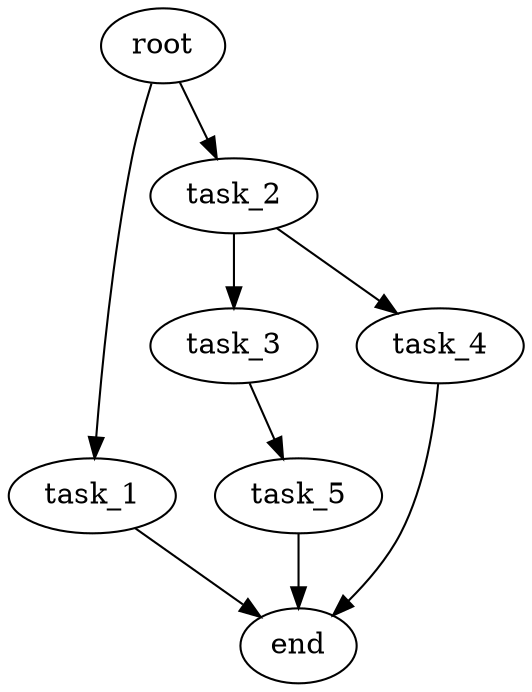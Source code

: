 digraph G {
  root [size="0.000000e+00"];
  task_1 [size="2.117719e+10"];
  task_2 [size="9.429668e+10"];
  task_3 [size="8.764913e+10"];
  task_4 [size="3.153632e+10"];
  task_5 [size="6.557832e+10"];
  end [size="0.000000e+00"];

  root -> task_1 [size="1.000000e-12"];
  root -> task_2 [size="1.000000e-12"];
  task_1 -> end [size="1.000000e-12"];
  task_2 -> task_3 [size="8.764913e+08"];
  task_2 -> task_4 [size="3.153632e+08"];
  task_3 -> task_5 [size="6.557832e+08"];
  task_4 -> end [size="1.000000e-12"];
  task_5 -> end [size="1.000000e-12"];
}
